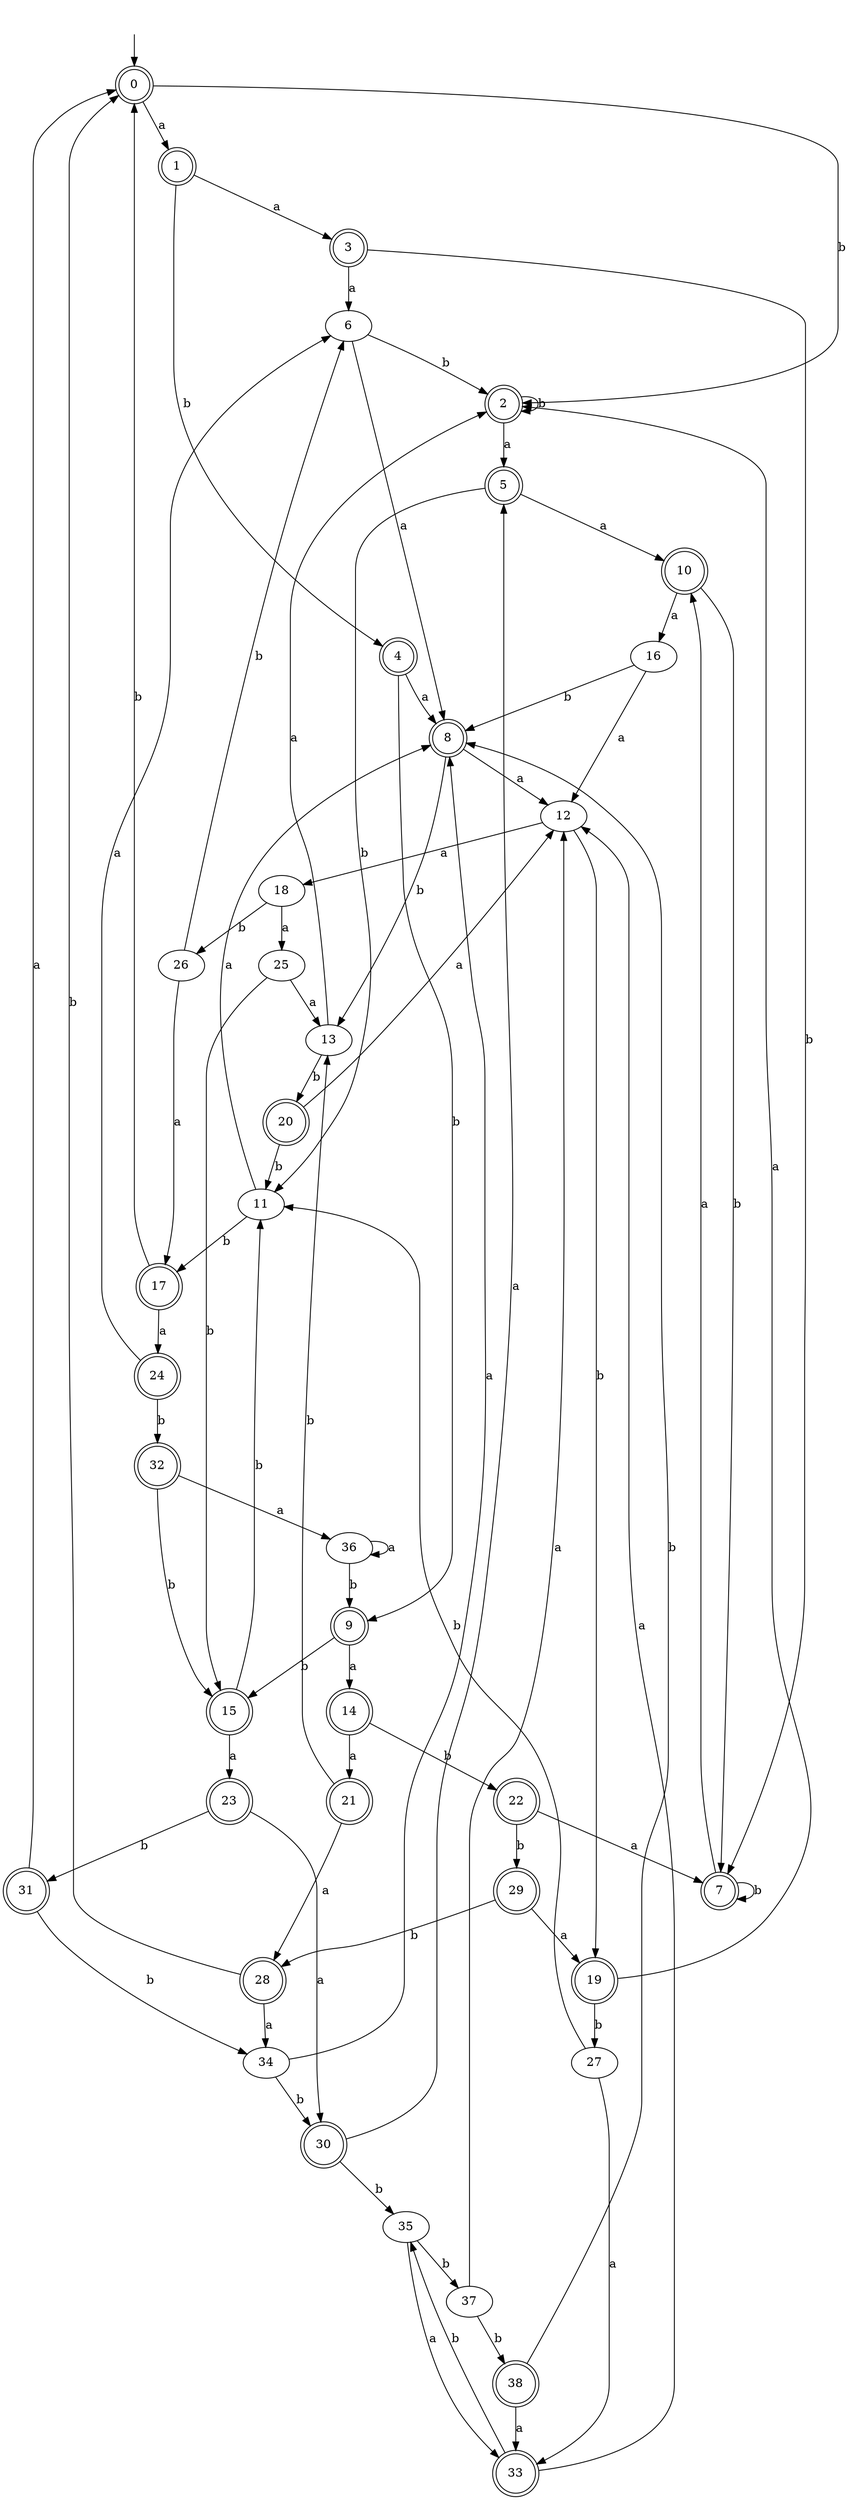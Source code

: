 digraph RandomDFA {
  __start0 [label="", shape=none];
  __start0 -> 0 [label=""];
  0 [shape=circle] [shape=doublecircle]
  0 -> 1 [label="a"]
  0 -> 2 [label="b"]
  1 [shape=doublecircle]
  1 -> 3 [label="a"]
  1 -> 4 [label="b"]
  2 [shape=doublecircle]
  2 -> 5 [label="a"]
  2 -> 2 [label="b"]
  3 [shape=doublecircle]
  3 -> 6 [label="a"]
  3 -> 7 [label="b"]
  4 [shape=doublecircle]
  4 -> 8 [label="a"]
  4 -> 9 [label="b"]
  5 [shape=doublecircle]
  5 -> 10 [label="a"]
  5 -> 11 [label="b"]
  6
  6 -> 8 [label="a"]
  6 -> 2 [label="b"]
  7 [shape=doublecircle]
  7 -> 10 [label="a"]
  7 -> 7 [label="b"]
  8 [shape=doublecircle]
  8 -> 12 [label="a"]
  8 -> 13 [label="b"]
  9 [shape=doublecircle]
  9 -> 14 [label="a"]
  9 -> 15 [label="b"]
  10 [shape=doublecircle]
  10 -> 16 [label="a"]
  10 -> 7 [label="b"]
  11
  11 -> 8 [label="a"]
  11 -> 17 [label="b"]
  12
  12 -> 18 [label="a"]
  12 -> 19 [label="b"]
  13
  13 -> 2 [label="a"]
  13 -> 20 [label="b"]
  14 [shape=doublecircle]
  14 -> 21 [label="a"]
  14 -> 22 [label="b"]
  15 [shape=doublecircle]
  15 -> 23 [label="a"]
  15 -> 11 [label="b"]
  16
  16 -> 12 [label="a"]
  16 -> 8 [label="b"]
  17 [shape=doublecircle]
  17 -> 24 [label="a"]
  17 -> 0 [label="b"]
  18
  18 -> 25 [label="a"]
  18 -> 26 [label="b"]
  19 [shape=doublecircle]
  19 -> 2 [label="a"]
  19 -> 27 [label="b"]
  20 [shape=doublecircle]
  20 -> 12 [label="a"]
  20 -> 11 [label="b"]
  21 [shape=doublecircle]
  21 -> 28 [label="a"]
  21 -> 13 [label="b"]
  22 [shape=doublecircle]
  22 -> 7 [label="a"]
  22 -> 29 [label="b"]
  23 [shape=doublecircle]
  23 -> 30 [label="a"]
  23 -> 31 [label="b"]
  24 [shape=doublecircle]
  24 -> 6 [label="a"]
  24 -> 32 [label="b"]
  25
  25 -> 13 [label="a"]
  25 -> 15 [label="b"]
  26
  26 -> 17 [label="a"]
  26 -> 6 [label="b"]
  27
  27 -> 33 [label="a"]
  27 -> 11 [label="b"]
  28 [shape=doublecircle]
  28 -> 34 [label="a"]
  28 -> 0 [label="b"]
  29 [shape=doublecircle]
  29 -> 19 [label="a"]
  29 -> 28 [label="b"]
  30 [shape=doublecircle]
  30 -> 5 [label="a"]
  30 -> 35 [label="b"]
  31 [shape=doublecircle]
  31 -> 0 [label="a"]
  31 -> 34 [label="b"]
  32 [shape=doublecircle]
  32 -> 36 [label="a"]
  32 -> 15 [label="b"]
  33 [shape=doublecircle]
  33 -> 12 [label="a"]
  33 -> 35 [label="b"]
  34
  34 -> 8 [label="a"]
  34 -> 30 [label="b"]
  35
  35 -> 33 [label="a"]
  35 -> 37 [label="b"]
  36
  36 -> 36 [label="a"]
  36 -> 9 [label="b"]
  37
  37 -> 12 [label="a"]
  37 -> 38 [label="b"]
  38 [shape=doublecircle]
  38 -> 33 [label="a"]
  38 -> 8 [label="b"]
}
